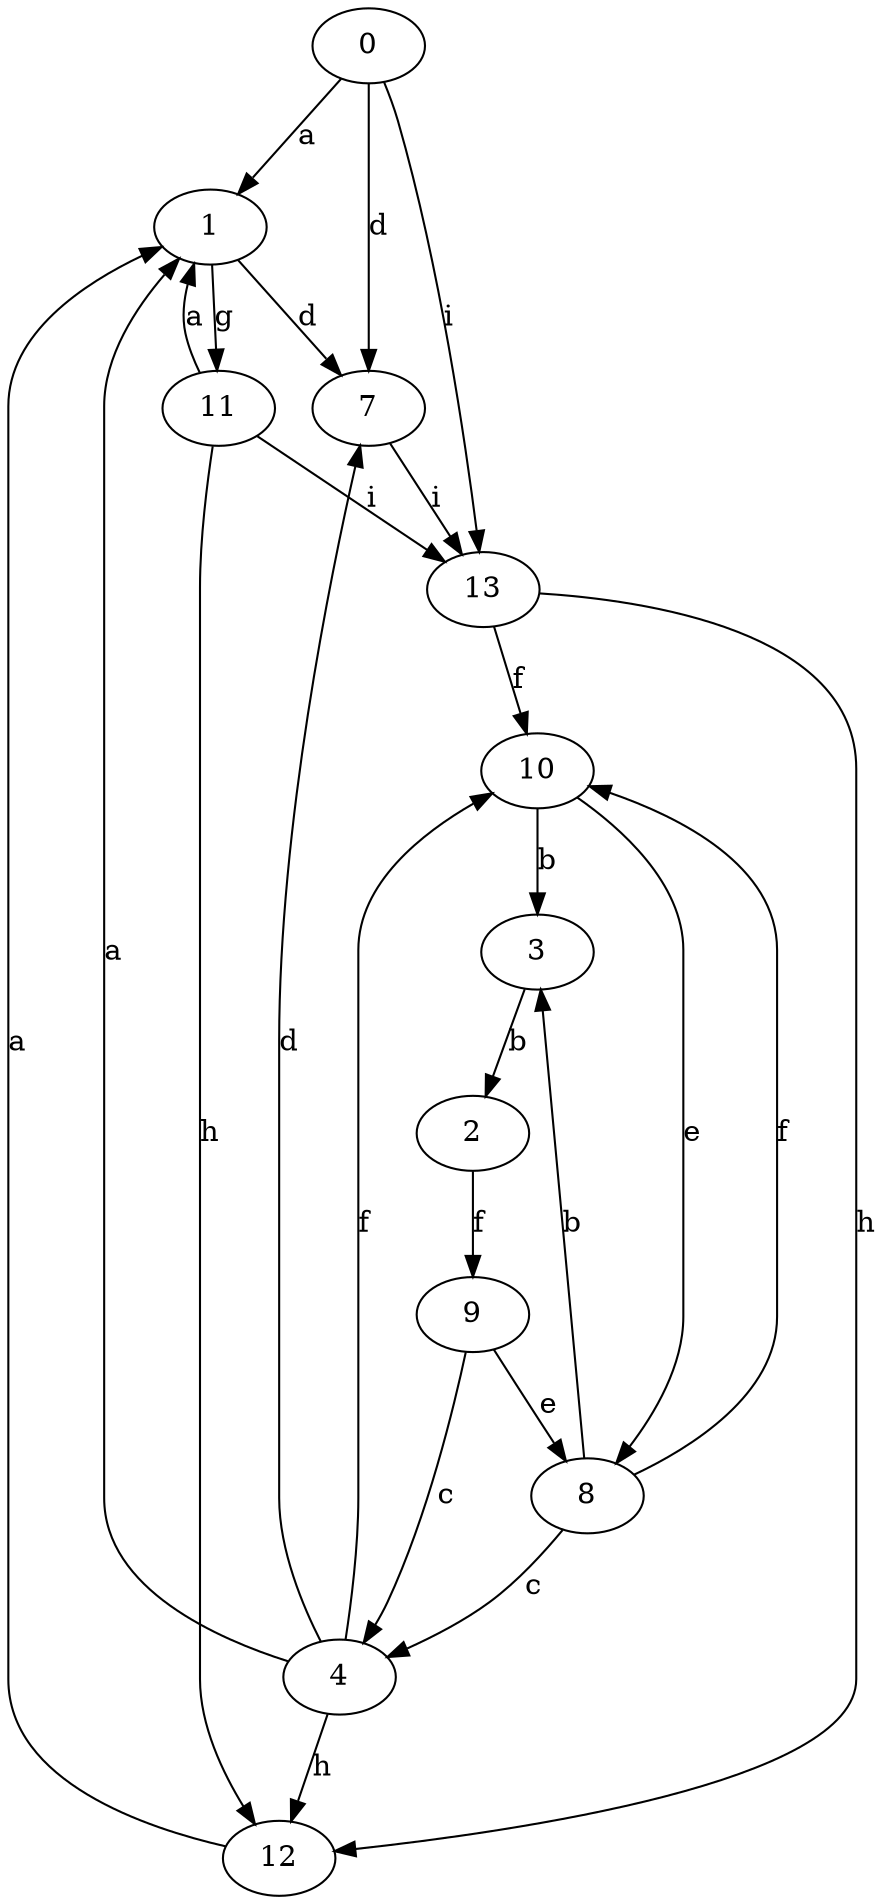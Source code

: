 strict digraph  {
1;
2;
3;
4;
0;
7;
8;
9;
10;
11;
12;
13;
1 -> 7  [label=d];
1 -> 11  [label=g];
2 -> 9  [label=f];
3 -> 2  [label=b];
4 -> 1  [label=a];
4 -> 7  [label=d];
4 -> 10  [label=f];
4 -> 12  [label=h];
0 -> 1  [label=a];
0 -> 7  [label=d];
0 -> 13  [label=i];
7 -> 13  [label=i];
8 -> 3  [label=b];
8 -> 4  [label=c];
8 -> 10  [label=f];
9 -> 4  [label=c];
9 -> 8  [label=e];
10 -> 3  [label=b];
10 -> 8  [label=e];
11 -> 1  [label=a];
11 -> 12  [label=h];
11 -> 13  [label=i];
12 -> 1  [label=a];
13 -> 10  [label=f];
13 -> 12  [label=h];
}
